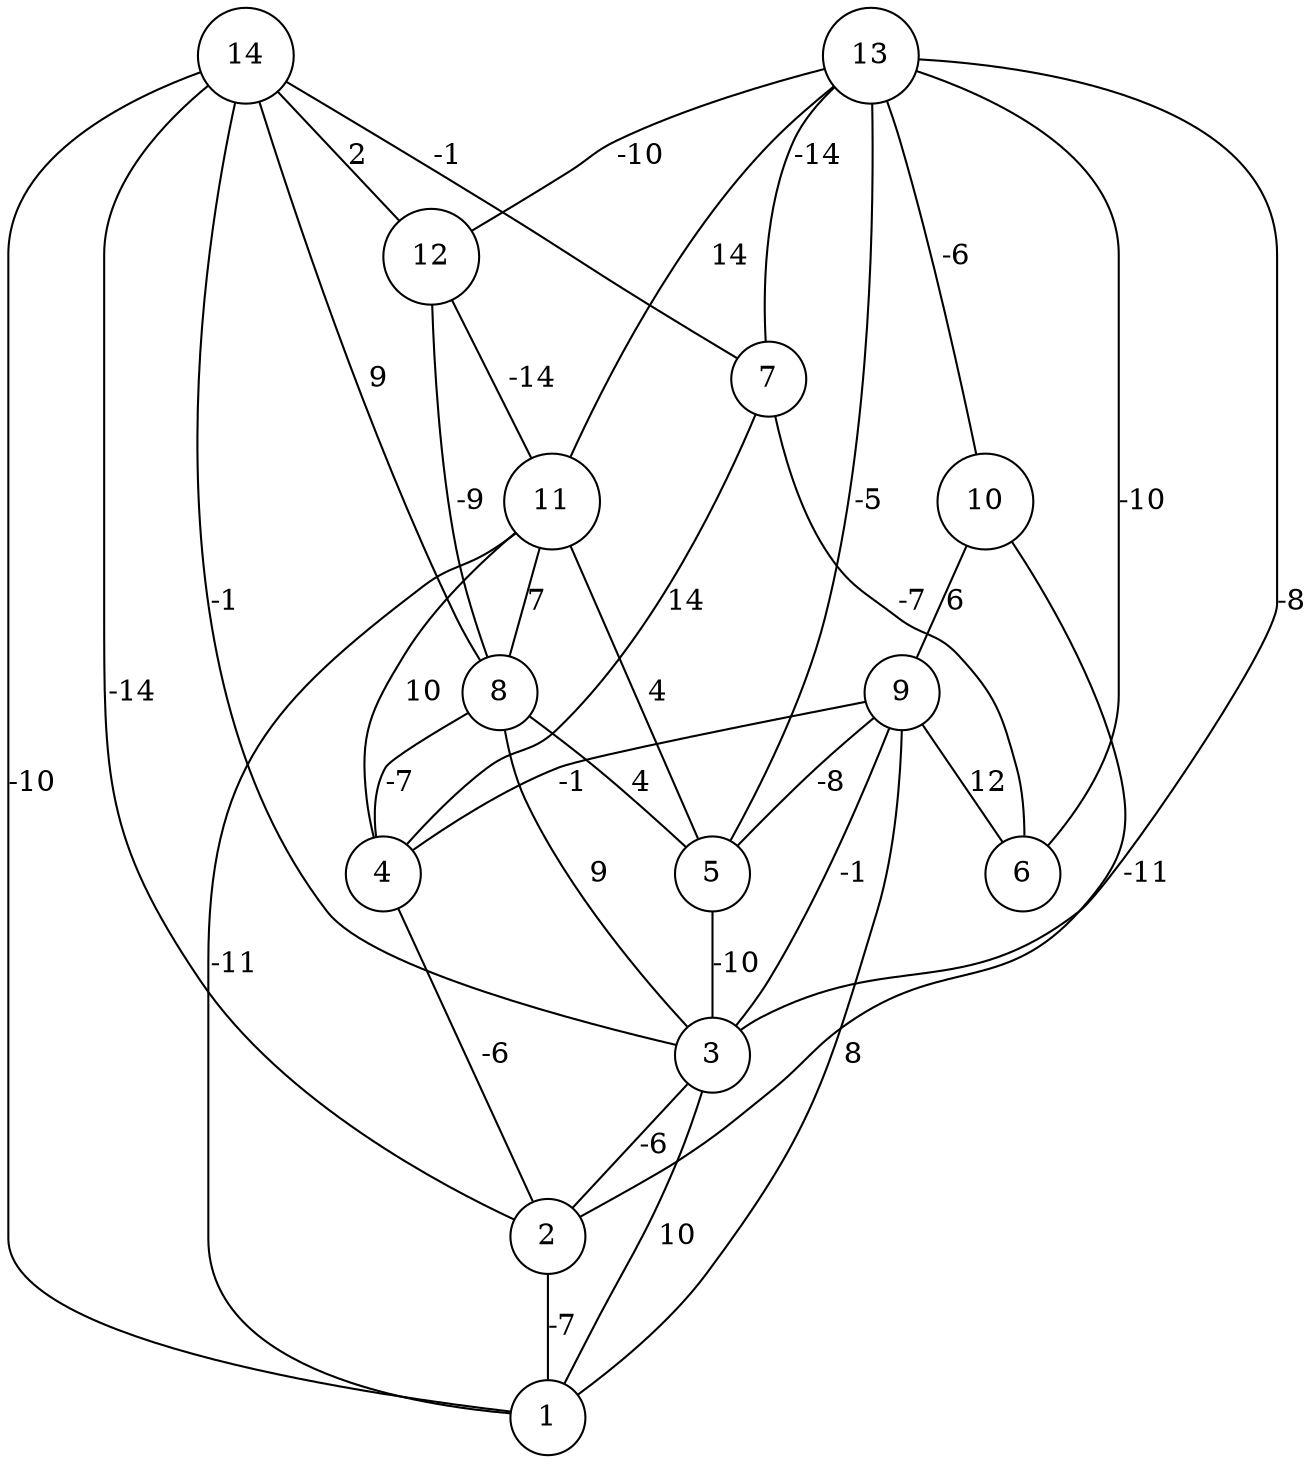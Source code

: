 graph { 
	 fontname="Helvetica,Arial,sans-serif" 
	 node [shape = circle]; 
	 14 -- 1 [label = "-10"];
	 14 -- 2 [label = "-14"];
	 14 -- 3 [label = "-1"];
	 14 -- 7 [label = "-1"];
	 14 -- 8 [label = "9"];
	 14 -- 12 [label = "2"];
	 13 -- 3 [label = "-8"];
	 13 -- 5 [label = "-5"];
	 13 -- 6 [label = "-10"];
	 13 -- 7 [label = "-14"];
	 13 -- 10 [label = "-6"];
	 13 -- 11 [label = "14"];
	 13 -- 12 [label = "-10"];
	 12 -- 8 [label = "-9"];
	 12 -- 11 [label = "-14"];
	 11 -- 1 [label = "-11"];
	 11 -- 4 [label = "10"];
	 11 -- 5 [label = "4"];
	 11 -- 8 [label = "7"];
	 10 -- 2 [label = "-11"];
	 10 -- 9 [label = "6"];
	 9 -- 1 [label = "8"];
	 9 -- 3 [label = "-1"];
	 9 -- 4 [label = "-1"];
	 9 -- 5 [label = "-8"];
	 9 -- 6 [label = "12"];
	 8 -- 3 [label = "9"];
	 8 -- 4 [label = "-7"];
	 8 -- 5 [label = "4"];
	 7 -- 4 [label = "14"];
	 7 -- 6 [label = "-7"];
	 5 -- 3 [label = "-10"];
	 4 -- 2 [label = "-6"];
	 3 -- 1 [label = "10"];
	 3 -- 2 [label = "-6"];
	 2 -- 1 [label = "-7"];
	 1;
	 2;
	 3;
	 4;
	 5;
	 6;
	 7;
	 8;
	 9;
	 10;
	 11;
	 12;
	 13;
	 14;
}
